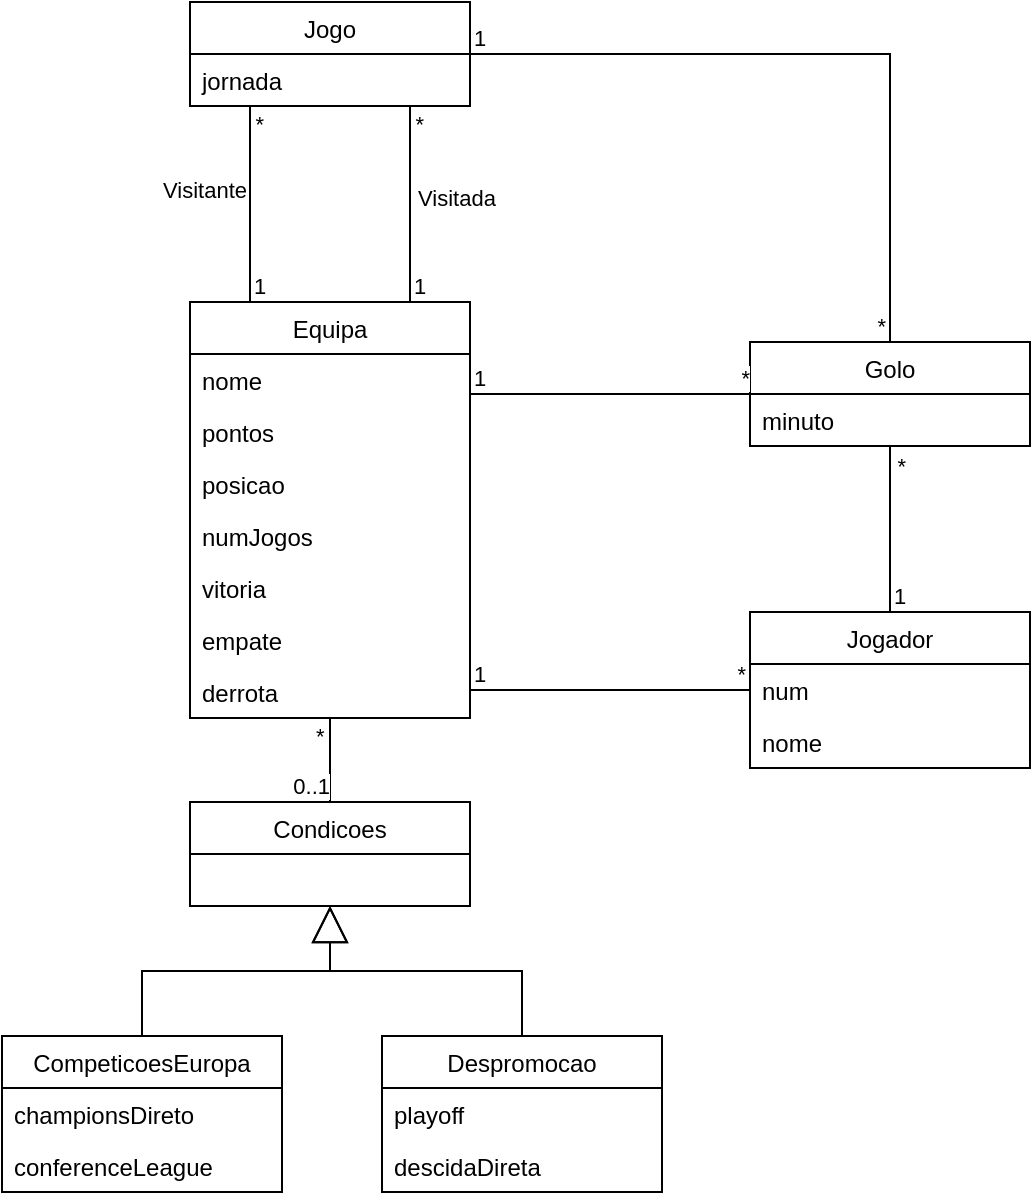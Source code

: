 <mxfile version="20.4.1" type="device"><diagram id="LubJmotpwSxEtm6kpDO4" name="Page-1"><mxGraphModel dx="1384" dy="1516" grid="1" gridSize="10" guides="1" tooltips="1" connect="1" arrows="1" fold="1" page="1" pageScale="1" pageWidth="827" pageHeight="1169" math="0" shadow="0"><root><mxCell id="0"/><mxCell id="1" parent="0"/><mxCell id="ywOfYYOdqCMn-I35kSmp-9" value="Equipa" style="swimlane;fontStyle=0;childLayout=stackLayout;horizontal=1;startSize=26;fillColor=none;horizontalStack=0;resizeParent=1;resizeParentMax=0;resizeLast=0;collapsible=1;marginBottom=0;" parent="1" vertex="1"><mxGeometry x="240" y="450" width="140" height="208" as="geometry"/></mxCell><mxCell id="ywOfYYOdqCMn-I35kSmp-10" value="nome" style="text;strokeColor=none;fillColor=none;align=left;verticalAlign=top;spacingLeft=4;spacingRight=4;overflow=hidden;rotatable=0;points=[[0,0.5],[1,0.5]];portConstraint=eastwest;" parent="ywOfYYOdqCMn-I35kSmp-9" vertex="1"><mxGeometry y="26" width="140" height="26" as="geometry"/></mxCell><mxCell id="ywOfYYOdqCMn-I35kSmp-11" value="pontos" style="text;strokeColor=none;fillColor=none;align=left;verticalAlign=top;spacingLeft=4;spacingRight=4;overflow=hidden;rotatable=0;points=[[0,0.5],[1,0.5]];portConstraint=eastwest;" parent="ywOfYYOdqCMn-I35kSmp-9" vertex="1"><mxGeometry y="52" width="140" height="26" as="geometry"/></mxCell><mxCell id="ywOfYYOdqCMn-I35kSmp-32" value="posicao" style="text;strokeColor=none;fillColor=none;align=left;verticalAlign=top;spacingLeft=4;spacingRight=4;overflow=hidden;rotatable=0;points=[[0,0.5],[1,0.5]];portConstraint=eastwest;" parent="ywOfYYOdqCMn-I35kSmp-9" vertex="1"><mxGeometry y="78" width="140" height="26" as="geometry"/></mxCell><mxCell id="ywOfYYOdqCMn-I35kSmp-33" value="numJogos" style="text;strokeColor=none;fillColor=none;align=left;verticalAlign=top;spacingLeft=4;spacingRight=4;overflow=hidden;rotatable=0;points=[[0,0.5],[1,0.5]];portConstraint=eastwest;" parent="ywOfYYOdqCMn-I35kSmp-9" vertex="1"><mxGeometry y="104" width="140" height="26" as="geometry"/></mxCell><mxCell id="ywOfYYOdqCMn-I35kSmp-34" value="vitoria" style="text;strokeColor=none;fillColor=none;align=left;verticalAlign=top;spacingLeft=4;spacingRight=4;overflow=hidden;rotatable=0;points=[[0,0.5],[1,0.5]];portConstraint=eastwest;" parent="ywOfYYOdqCMn-I35kSmp-9" vertex="1"><mxGeometry y="130" width="140" height="26" as="geometry"/></mxCell><mxCell id="ywOfYYOdqCMn-I35kSmp-35" value="empate" style="text;strokeColor=none;fillColor=none;align=left;verticalAlign=top;spacingLeft=4;spacingRight=4;overflow=hidden;rotatable=0;points=[[0,0.5],[1,0.5]];portConstraint=eastwest;" parent="ywOfYYOdqCMn-I35kSmp-9" vertex="1"><mxGeometry y="156" width="140" height="26" as="geometry"/></mxCell><mxCell id="ywOfYYOdqCMn-I35kSmp-36" value="derrota" style="text;strokeColor=none;fillColor=none;align=left;verticalAlign=top;spacingLeft=4;spacingRight=4;overflow=hidden;rotatable=0;points=[[0,0.5],[1,0.5]];portConstraint=eastwest;" parent="ywOfYYOdqCMn-I35kSmp-9" vertex="1"><mxGeometry y="182" width="140" height="26" as="geometry"/></mxCell><mxCell id="ywOfYYOdqCMn-I35kSmp-13" value="Condicoes" style="swimlane;fontStyle=0;childLayout=stackLayout;horizontal=1;startSize=26;fillColor=none;horizontalStack=0;resizeParent=1;resizeParentMax=0;resizeLast=0;collapsible=1;marginBottom=0;" parent="1" vertex="1"><mxGeometry x="240" y="700" width="140" height="52" as="geometry"/></mxCell><mxCell id="ywOfYYOdqCMn-I35kSmp-17" value="CompeticoesEuropa" style="swimlane;fontStyle=0;childLayout=stackLayout;horizontal=1;startSize=26;fillColor=none;horizontalStack=0;resizeParent=1;resizeParentMax=0;resizeLast=0;collapsible=1;marginBottom=0;" parent="1" vertex="1"><mxGeometry x="146" y="817" width="140" height="78" as="geometry"/></mxCell><mxCell id="ywOfYYOdqCMn-I35kSmp-18" value="championsDireto" style="text;strokeColor=none;fillColor=none;align=left;verticalAlign=top;spacingLeft=4;spacingRight=4;overflow=hidden;rotatable=0;points=[[0,0.5],[1,0.5]];portConstraint=eastwest;" parent="ywOfYYOdqCMn-I35kSmp-17" vertex="1"><mxGeometry y="26" width="140" height="26" as="geometry"/></mxCell><mxCell id="ywOfYYOdqCMn-I35kSmp-19" value="conferenceLeague" style="text;strokeColor=none;fillColor=none;align=left;verticalAlign=top;spacingLeft=4;spacingRight=4;overflow=hidden;rotatable=0;points=[[0,0.5],[1,0.5]];portConstraint=eastwest;" parent="ywOfYYOdqCMn-I35kSmp-17" vertex="1"><mxGeometry y="52" width="140" height="26" as="geometry"/></mxCell><mxCell id="ywOfYYOdqCMn-I35kSmp-21" value="Despromocao" style="swimlane;fontStyle=0;childLayout=stackLayout;horizontal=1;startSize=26;fillColor=none;horizontalStack=0;resizeParent=1;resizeParentMax=0;resizeLast=0;collapsible=1;marginBottom=0;" parent="1" vertex="1"><mxGeometry x="336" y="817" width="140" height="78" as="geometry"/></mxCell><mxCell id="ywOfYYOdqCMn-I35kSmp-22" value="playoff" style="text;strokeColor=none;fillColor=none;align=left;verticalAlign=top;spacingLeft=4;spacingRight=4;overflow=hidden;rotatable=0;points=[[0,0.5],[1,0.5]];portConstraint=eastwest;" parent="ywOfYYOdqCMn-I35kSmp-21" vertex="1"><mxGeometry y="26" width="140" height="26" as="geometry"/></mxCell><mxCell id="ywOfYYOdqCMn-I35kSmp-24" value="descidaDireta" style="text;strokeColor=none;fillColor=none;align=left;verticalAlign=top;spacingLeft=4;spacingRight=4;overflow=hidden;rotatable=0;points=[[0,0.5],[1,0.5]];portConstraint=eastwest;" parent="ywOfYYOdqCMn-I35kSmp-21" vertex="1"><mxGeometry y="52" width="140" height="26" as="geometry"/></mxCell><mxCell id="ywOfYYOdqCMn-I35kSmp-25" value="" style="endArrow=block;endSize=16;endFill=0;html=1;rounded=0;edgeStyle=orthogonalEdgeStyle;" parent="1" source="ywOfYYOdqCMn-I35kSmp-17" target="ywOfYYOdqCMn-I35kSmp-13" edge="1"><mxGeometry width="160" relative="1" as="geometry"><mxPoint x="136" y="1007" as="sourcePoint"/><mxPoint x="306" y="727" as="targetPoint"/></mxGeometry></mxCell><mxCell id="ywOfYYOdqCMn-I35kSmp-26" value="" style="endArrow=block;endSize=16;endFill=0;html=1;rounded=0;edgeStyle=orthogonalEdgeStyle;" parent="1" source="ywOfYYOdqCMn-I35kSmp-21" target="ywOfYYOdqCMn-I35kSmp-13" edge="1"><mxGeometry width="160" relative="1" as="geometry"><mxPoint x="136" y="1007" as="sourcePoint"/><mxPoint x="296" y="1007" as="targetPoint"/></mxGeometry></mxCell><mxCell id="ywOfYYOdqCMn-I35kSmp-29" value="" style="endArrow=none;html=1;rounded=0;edgeStyle=orthogonalEdgeStyle;" parent="1" source="ywOfYYOdqCMn-I35kSmp-9" target="ywOfYYOdqCMn-I35kSmp-13" edge="1"><mxGeometry relative="1" as="geometry"><mxPoint x="440" y="590" as="sourcePoint"/><mxPoint x="600" y="590" as="targetPoint"/></mxGeometry></mxCell><mxCell id="ywOfYYOdqCMn-I35kSmp-30" value="*" style="edgeLabel;resizable=0;html=1;align=left;verticalAlign=bottom;" parent="ywOfYYOdqCMn-I35kSmp-29" connectable="0" vertex="1"><mxGeometry x="-1" relative="1" as="geometry"><mxPoint x="-9" y="17" as="offset"/></mxGeometry></mxCell><mxCell id="ywOfYYOdqCMn-I35kSmp-31" value="0..1" style="edgeLabel;resizable=0;html=1;align=right;verticalAlign=bottom;" parent="ywOfYYOdqCMn-I35kSmp-29" connectable="0" vertex="1"><mxGeometry x="1" relative="1" as="geometry"/></mxCell><mxCell id="ywOfYYOdqCMn-I35kSmp-37" value="Jogo" style="swimlane;fontStyle=0;childLayout=stackLayout;horizontal=1;startSize=26;fillColor=none;horizontalStack=0;resizeParent=1;resizeParentMax=0;resizeLast=0;collapsible=1;marginBottom=0;" parent="1" vertex="1"><mxGeometry x="240" y="300" width="140" height="52" as="geometry"/></mxCell><mxCell id="ywOfYYOdqCMn-I35kSmp-38" value="jornada" style="text;strokeColor=none;fillColor=none;align=left;verticalAlign=top;spacingLeft=4;spacingRight=4;overflow=hidden;rotatable=0;points=[[0,0.5],[1,0.5]];portConstraint=eastwest;" parent="ywOfYYOdqCMn-I35kSmp-37" vertex="1"><mxGeometry y="26" width="140" height="26" as="geometry"/></mxCell><mxCell id="otjcPPq5d_3awzMhWAqB-1" value="Golo" style="swimlane;fontStyle=0;childLayout=stackLayout;horizontal=1;startSize=26;fillColor=none;horizontalStack=0;resizeParent=1;resizeParentMax=0;resizeLast=0;collapsible=1;marginBottom=0;" vertex="1" parent="1"><mxGeometry x="520" y="470" width="140" height="52" as="geometry"/></mxCell><mxCell id="otjcPPq5d_3awzMhWAqB-2" value="minuto" style="text;strokeColor=none;fillColor=none;align=left;verticalAlign=top;spacingLeft=4;spacingRight=4;overflow=hidden;rotatable=0;points=[[0,0.5],[1,0.5]];portConstraint=eastwest;" vertex="1" parent="otjcPPq5d_3awzMhWAqB-1"><mxGeometry y="26" width="140" height="26" as="geometry"/></mxCell><mxCell id="otjcPPq5d_3awzMhWAqB-5" value="Jogador" style="swimlane;fontStyle=0;childLayout=stackLayout;horizontal=1;startSize=26;fillColor=none;horizontalStack=0;resizeParent=1;resizeParentMax=0;resizeLast=0;collapsible=1;marginBottom=0;" vertex="1" parent="1"><mxGeometry x="520" y="605" width="140" height="78" as="geometry"/></mxCell><mxCell id="otjcPPq5d_3awzMhWAqB-9" value="num" style="text;strokeColor=none;fillColor=none;align=left;verticalAlign=top;spacingLeft=4;spacingRight=4;overflow=hidden;rotatable=0;points=[[0,0.5],[1,0.5]];portConstraint=eastwest;" vertex="1" parent="otjcPPq5d_3awzMhWAqB-5"><mxGeometry y="26" width="140" height="26" as="geometry"/></mxCell><mxCell id="otjcPPq5d_3awzMhWAqB-6" value="nome" style="text;strokeColor=none;fillColor=none;align=left;verticalAlign=top;spacingLeft=4;spacingRight=4;overflow=hidden;rotatable=0;points=[[0,0.5],[1,0.5]];portConstraint=eastwest;" vertex="1" parent="otjcPPq5d_3awzMhWAqB-5"><mxGeometry y="52" width="140" height="26" as="geometry"/></mxCell><mxCell id="otjcPPq5d_3awzMhWAqB-10" value="" style="endArrow=none;html=1;rounded=0;edgeStyle=orthogonalEdgeStyle;" edge="1" parent="1" source="ywOfYYOdqCMn-I35kSmp-9" target="otjcPPq5d_3awzMhWAqB-5"><mxGeometry relative="1" as="geometry"><mxPoint x="380" y="620" as="sourcePoint"/><mxPoint x="520" y="710" as="targetPoint"/><Array as="points"><mxPoint x="420" y="644"/><mxPoint x="420" y="644"/></Array></mxGeometry></mxCell><mxCell id="otjcPPq5d_3awzMhWAqB-11" value="1" style="edgeLabel;resizable=0;html=1;align=left;verticalAlign=bottom;" connectable="0" vertex="1" parent="otjcPPq5d_3awzMhWAqB-10"><mxGeometry x="-1" relative="1" as="geometry"/></mxCell><mxCell id="otjcPPq5d_3awzMhWAqB-12" value="*" style="edgeLabel;resizable=0;html=1;align=right;verticalAlign=bottom;" connectable="0" vertex="1" parent="otjcPPq5d_3awzMhWAqB-10"><mxGeometry x="1" relative="1" as="geometry"><mxPoint x="-2" as="offset"/></mxGeometry></mxCell><mxCell id="otjcPPq5d_3awzMhWAqB-13" value="" style="endArrow=none;html=1;edgeStyle=orthogonalEdgeStyle;rounded=0;" edge="1" parent="1" source="ywOfYYOdqCMn-I35kSmp-9" target="ywOfYYOdqCMn-I35kSmp-37"><mxGeometry relative="1" as="geometry"><mxPoint x="270" y="450" as="sourcePoint"/><mxPoint x="270" y="352" as="targetPoint"/><Array as="points"><mxPoint x="270" y="400"/><mxPoint x="270" y="400"/></Array></mxGeometry></mxCell><mxCell id="otjcPPq5d_3awzMhWAqB-14" value="1" style="edgeLabel;resizable=0;html=1;align=left;verticalAlign=bottom;" connectable="0" vertex="1" parent="otjcPPq5d_3awzMhWAqB-13"><mxGeometry x="-1" relative="1" as="geometry"/></mxCell><mxCell id="otjcPPq5d_3awzMhWAqB-15" value="*" style="edgeLabel;resizable=0;html=1;align=right;verticalAlign=bottom;" connectable="0" vertex="1" parent="otjcPPq5d_3awzMhWAqB-13"><mxGeometry x="1" relative="1" as="geometry"><mxPoint x="7" y="17" as="offset"/></mxGeometry></mxCell><mxCell id="otjcPPq5d_3awzMhWAqB-19" value="Visitante" style="edgeLabel;html=1;align=center;verticalAlign=middle;resizable=0;points=[];" vertex="1" connectable="0" parent="otjcPPq5d_3awzMhWAqB-13"><mxGeometry x="0.256" y="3" relative="1" as="geometry"><mxPoint x="-20" y="5" as="offset"/></mxGeometry></mxCell><mxCell id="otjcPPq5d_3awzMhWAqB-16" value="" style="endArrow=none;html=1;edgeStyle=orthogonalEdgeStyle;rounded=0;" edge="1" parent="1" source="ywOfYYOdqCMn-I35kSmp-9" target="ywOfYYOdqCMn-I35kSmp-37"><mxGeometry relative="1" as="geometry"><mxPoint x="350" y="450" as="sourcePoint"/><mxPoint x="350" y="352" as="targetPoint"/><Array as="points"><mxPoint x="350" y="410"/><mxPoint x="350" y="410"/></Array></mxGeometry></mxCell><mxCell id="otjcPPq5d_3awzMhWAqB-17" value="1" style="edgeLabel;resizable=0;html=1;align=left;verticalAlign=bottom;" connectable="0" vertex="1" parent="otjcPPq5d_3awzMhWAqB-16"><mxGeometry x="-1" relative="1" as="geometry"/></mxCell><mxCell id="otjcPPq5d_3awzMhWAqB-18" value="*" style="edgeLabel;resizable=0;html=1;align=right;verticalAlign=bottom;" connectable="0" vertex="1" parent="otjcPPq5d_3awzMhWAqB-16"><mxGeometry x="1" relative="1" as="geometry"><mxPoint x="7" y="17" as="offset"/></mxGeometry></mxCell><mxCell id="otjcPPq5d_3awzMhWAqB-30" value="Visitada" style="edgeLabel;html=1;align=center;verticalAlign=middle;resizable=0;points=[];" vertex="1" connectable="0" parent="otjcPPq5d_3awzMhWAqB-16"><mxGeometry x="0.075" y="-2" relative="1" as="geometry"><mxPoint x="21" as="offset"/></mxGeometry></mxCell><mxCell id="otjcPPq5d_3awzMhWAqB-21" value="" style="endArrow=none;html=1;edgeStyle=orthogonalEdgeStyle;rounded=0;" edge="1" parent="1" source="ywOfYYOdqCMn-I35kSmp-9" target="otjcPPq5d_3awzMhWAqB-1"><mxGeometry relative="1" as="geometry"><mxPoint x="430" y="390" as="sourcePoint"/><mxPoint x="590" y="390" as="targetPoint"/><Array as="points"><mxPoint x="420" y="496"/><mxPoint x="420" y="496"/></Array></mxGeometry></mxCell><mxCell id="otjcPPq5d_3awzMhWAqB-22" value="1" style="edgeLabel;resizable=0;html=1;align=left;verticalAlign=bottom;" connectable="0" vertex="1" parent="otjcPPq5d_3awzMhWAqB-21"><mxGeometry x="-1" relative="1" as="geometry"/></mxCell><mxCell id="otjcPPq5d_3awzMhWAqB-23" value="*" style="edgeLabel;resizable=0;html=1;align=right;verticalAlign=bottom;" connectable="0" vertex="1" parent="otjcPPq5d_3awzMhWAqB-21"><mxGeometry x="1" relative="1" as="geometry"/></mxCell><mxCell id="otjcPPq5d_3awzMhWAqB-24" value="" style="endArrow=none;html=1;edgeStyle=orthogonalEdgeStyle;rounded=0;" edge="1" parent="1" source="otjcPPq5d_3awzMhWAqB-5" target="otjcPPq5d_3awzMhWAqB-1"><mxGeometry relative="1" as="geometry"><mxPoint x="390" y="506" as="sourcePoint"/><mxPoint x="530" y="506" as="targetPoint"/><Array as="points"/></mxGeometry></mxCell><mxCell id="otjcPPq5d_3awzMhWAqB-25" value="1" style="edgeLabel;resizable=0;html=1;align=left;verticalAlign=bottom;" connectable="0" vertex="1" parent="otjcPPq5d_3awzMhWAqB-24"><mxGeometry x="-1" relative="1" as="geometry"/></mxCell><mxCell id="otjcPPq5d_3awzMhWAqB-26" value="*" style="edgeLabel;resizable=0;html=1;align=right;verticalAlign=bottom;" connectable="0" vertex="1" parent="otjcPPq5d_3awzMhWAqB-24"><mxGeometry x="1" relative="1" as="geometry"><mxPoint x="8" y="18" as="offset"/></mxGeometry></mxCell><mxCell id="otjcPPq5d_3awzMhWAqB-27" value="" style="endArrow=none;html=1;edgeStyle=orthogonalEdgeStyle;rounded=0;" edge="1" parent="1" source="ywOfYYOdqCMn-I35kSmp-37" target="otjcPPq5d_3awzMhWAqB-1"><mxGeometry relative="1" as="geometry"><mxPoint x="430" y="390" as="sourcePoint"/><mxPoint x="590" y="390" as="targetPoint"/></mxGeometry></mxCell><mxCell id="otjcPPq5d_3awzMhWAqB-28" value="1" style="edgeLabel;resizable=0;html=1;align=left;verticalAlign=bottom;" connectable="0" vertex="1" parent="otjcPPq5d_3awzMhWAqB-27"><mxGeometry x="-1" relative="1" as="geometry"/></mxCell><mxCell id="otjcPPq5d_3awzMhWAqB-29" value="*" style="edgeLabel;resizable=0;html=1;align=right;verticalAlign=bottom;" connectable="0" vertex="1" parent="otjcPPq5d_3awzMhWAqB-27"><mxGeometry x="1" relative="1" as="geometry"><mxPoint x="-2" as="offset"/></mxGeometry></mxCell></root></mxGraphModel></diagram></mxfile>